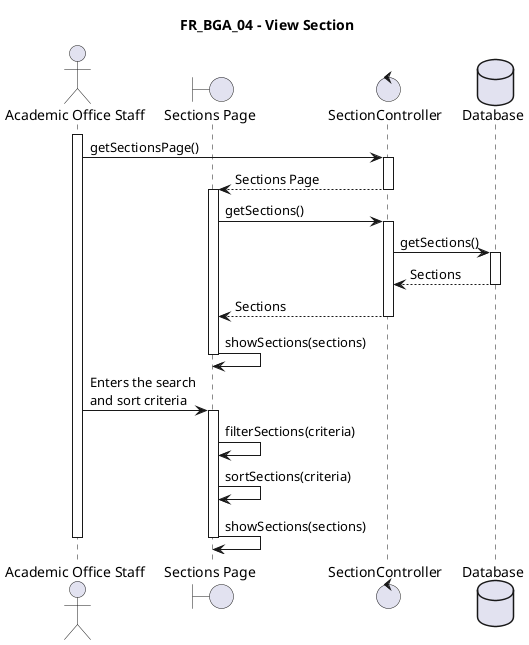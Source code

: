 @startuml FR_BGA_04
title FR_BGA_04 - View Section
skinparam maxMessageSize 125

actor "Academic Office Staff" as eu
boundary "Sections Page" as fe
control "SectionController" as ct
database "Database" as db

activate eu

eu -> ct ++ : getSectionsPage()
ct --> fe -- : Sections Page

activate fe
fe -> ct ++ : getSections()
ct -> db ++ : getSections()
db --> ct -- : Sections
ct --> fe -- : Sections
fe -> fe -- : showSections(sections)

eu -> fe ++ : Enters the search and sort criteria
fe -> fe : filterSections(criteria)
fe -> fe : sortSections(criteria)
fe -> fe -- : showSections(sections)

deactivate eu

@enduml